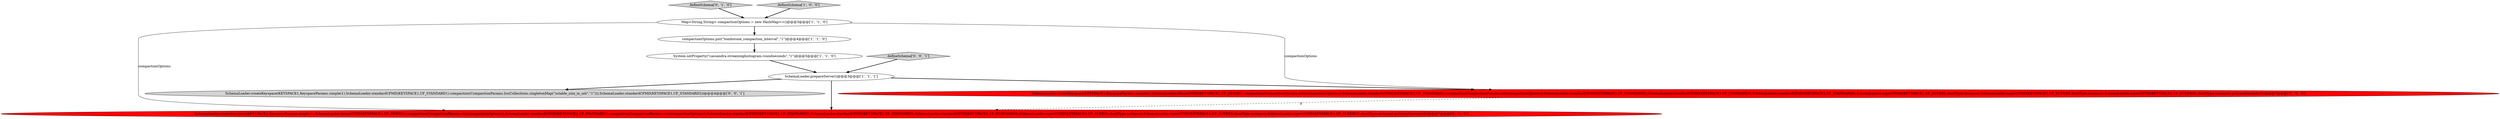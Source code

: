 digraph {
6 [style = filled, label = "SchemaLoader.createKeyspace(KEYSPACE1,KeyspaceParams.simple(1),SchemaLoader.denseCFMD(KEYSPACE1,CF_DENSE1).compaction(CompactionParams.stcs(compactionOptions)),SchemaLoader.standardCFMD(KEYSPACE1,CF_STANDARD1).compaction(CompactionParams.stcs(compactionOptions)),SchemaLoader.standardCFMD(KEYSPACE1,CF_STANDARD2),SchemaLoader.standardCFMD(KEYSPACE1,CF_STANDARD3),SchemaLoader.standardCFMD(KEYSPACE1,CF_STANDARD4),SchemaLoader.superCFMD(KEYSPACE1,CF_SUPER1,AsciiType.instance),SchemaLoader.superCFMD(KEYSPACE1,CF_SUPER5,AsciiType.instance),SchemaLoader.superCFMD(KEYSPACE1,CF_SUPERGC,AsciiType.instance).gcGraceSeconds(0))@@@7@@@['0', '1', '0']", fillcolor = red, shape = ellipse image = "AAA1AAABBB2BBB"];
9 [style = filled, label = "defineSchema['0', '0', '1']", fillcolor = lightgray, shape = diamond image = "AAA0AAABBB3BBB"];
0 [style = filled, label = "Map<String,String> compactionOptions = new HashMap<>()@@@3@@@['1', '1', '0']", fillcolor = white, shape = ellipse image = "AAA0AAABBB1BBB"];
5 [style = filled, label = "SchemaLoader.createKeyspace(KEYSPACE1,KeyspaceParams.simple(1),SchemaLoader.denseCFMD(KEYSPACE1,CF_DENSE1).compaction(CompactionParams.scts(compactionOptions)),SchemaLoader.standardCFMD(KEYSPACE1,CF_STANDARD1).compaction(CompactionParams.scts(compactionOptions)),SchemaLoader.standardCFMD(KEYSPACE1,CF_STANDARD2),SchemaLoader.standardCFMD(KEYSPACE1,CF_STANDARD3),SchemaLoader.standardCFMD(KEYSPACE1,CF_STANDARD4),SchemaLoader.superCFMD(KEYSPACE1,CF_SUPER1,AsciiType.instance),SchemaLoader.superCFMD(KEYSPACE1,CF_SUPER5,AsciiType.instance),SchemaLoader.superCFMD(KEYSPACE1,CF_SUPERGC,AsciiType.instance).gcGraceSeconds(0))@@@7@@@['1', '0', '0']", fillcolor = red, shape = ellipse image = "AAA1AAABBB1BBB"];
1 [style = filled, label = "compactionOptions.put(\"tombstone_compaction_interval\",\"1\")@@@4@@@['1', '1', '0']", fillcolor = white, shape = ellipse image = "AAA0AAABBB1BBB"];
2 [style = filled, label = "System.setProperty(\"cassandra.streaminghistogram.roundseconds\",\"1\")@@@5@@@['1', '1', '0']", fillcolor = white, shape = ellipse image = "AAA0AAABBB1BBB"];
7 [style = filled, label = "defineSchema['0', '1', '0']", fillcolor = lightgray, shape = diamond image = "AAA0AAABBB2BBB"];
8 [style = filled, label = "SchemaLoader.createKeyspace(KEYSPACE1,KeyspaceParams.simple(1),SchemaLoader.standardCFMD(KEYSPACE1,CF_STANDARD1).compaction(CompactionParams.lcs(Collections.singletonMap(\"sstable_size_in_mb\",\"1\"))),SchemaLoader.standardCFMD(KEYSPACE1,CF_STANDARD2))@@@4@@@['0', '0', '1']", fillcolor = lightgray, shape = ellipse image = "AAA0AAABBB3BBB"];
4 [style = filled, label = "defineSchema['1', '0', '0']", fillcolor = lightgray, shape = diamond image = "AAA0AAABBB1BBB"];
3 [style = filled, label = "SchemaLoader.prepareServer()@@@3@@@['1', '1', '1']", fillcolor = white, shape = ellipse image = "AAA0AAABBB1BBB"];
0->6 [style = solid, label="compactionOptions"];
9->3 [style = bold, label=""];
3->6 [style = bold, label=""];
3->5 [style = bold, label=""];
1->2 [style = bold, label=""];
7->0 [style = bold, label=""];
5->6 [style = dashed, label="0"];
0->1 [style = bold, label=""];
3->8 [style = bold, label=""];
2->3 [style = bold, label=""];
4->0 [style = bold, label=""];
0->5 [style = solid, label="compactionOptions"];
}
